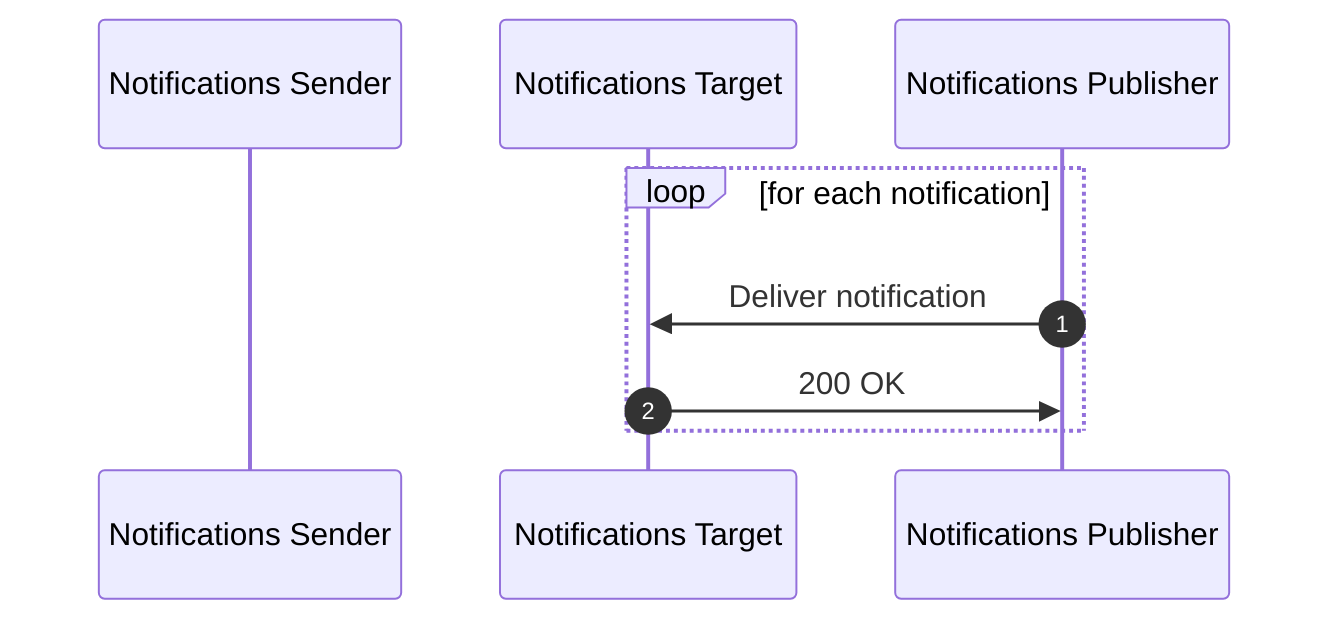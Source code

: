 sequenceDiagram
  autonumber
  participant Notifications Sender
  participant Notifications Target

  loop for each notification
    Notifications Publisher ->> Notifications Target: Deliver notification
    Notifications Target ->> Notifications Publisher: 200 OK
  end